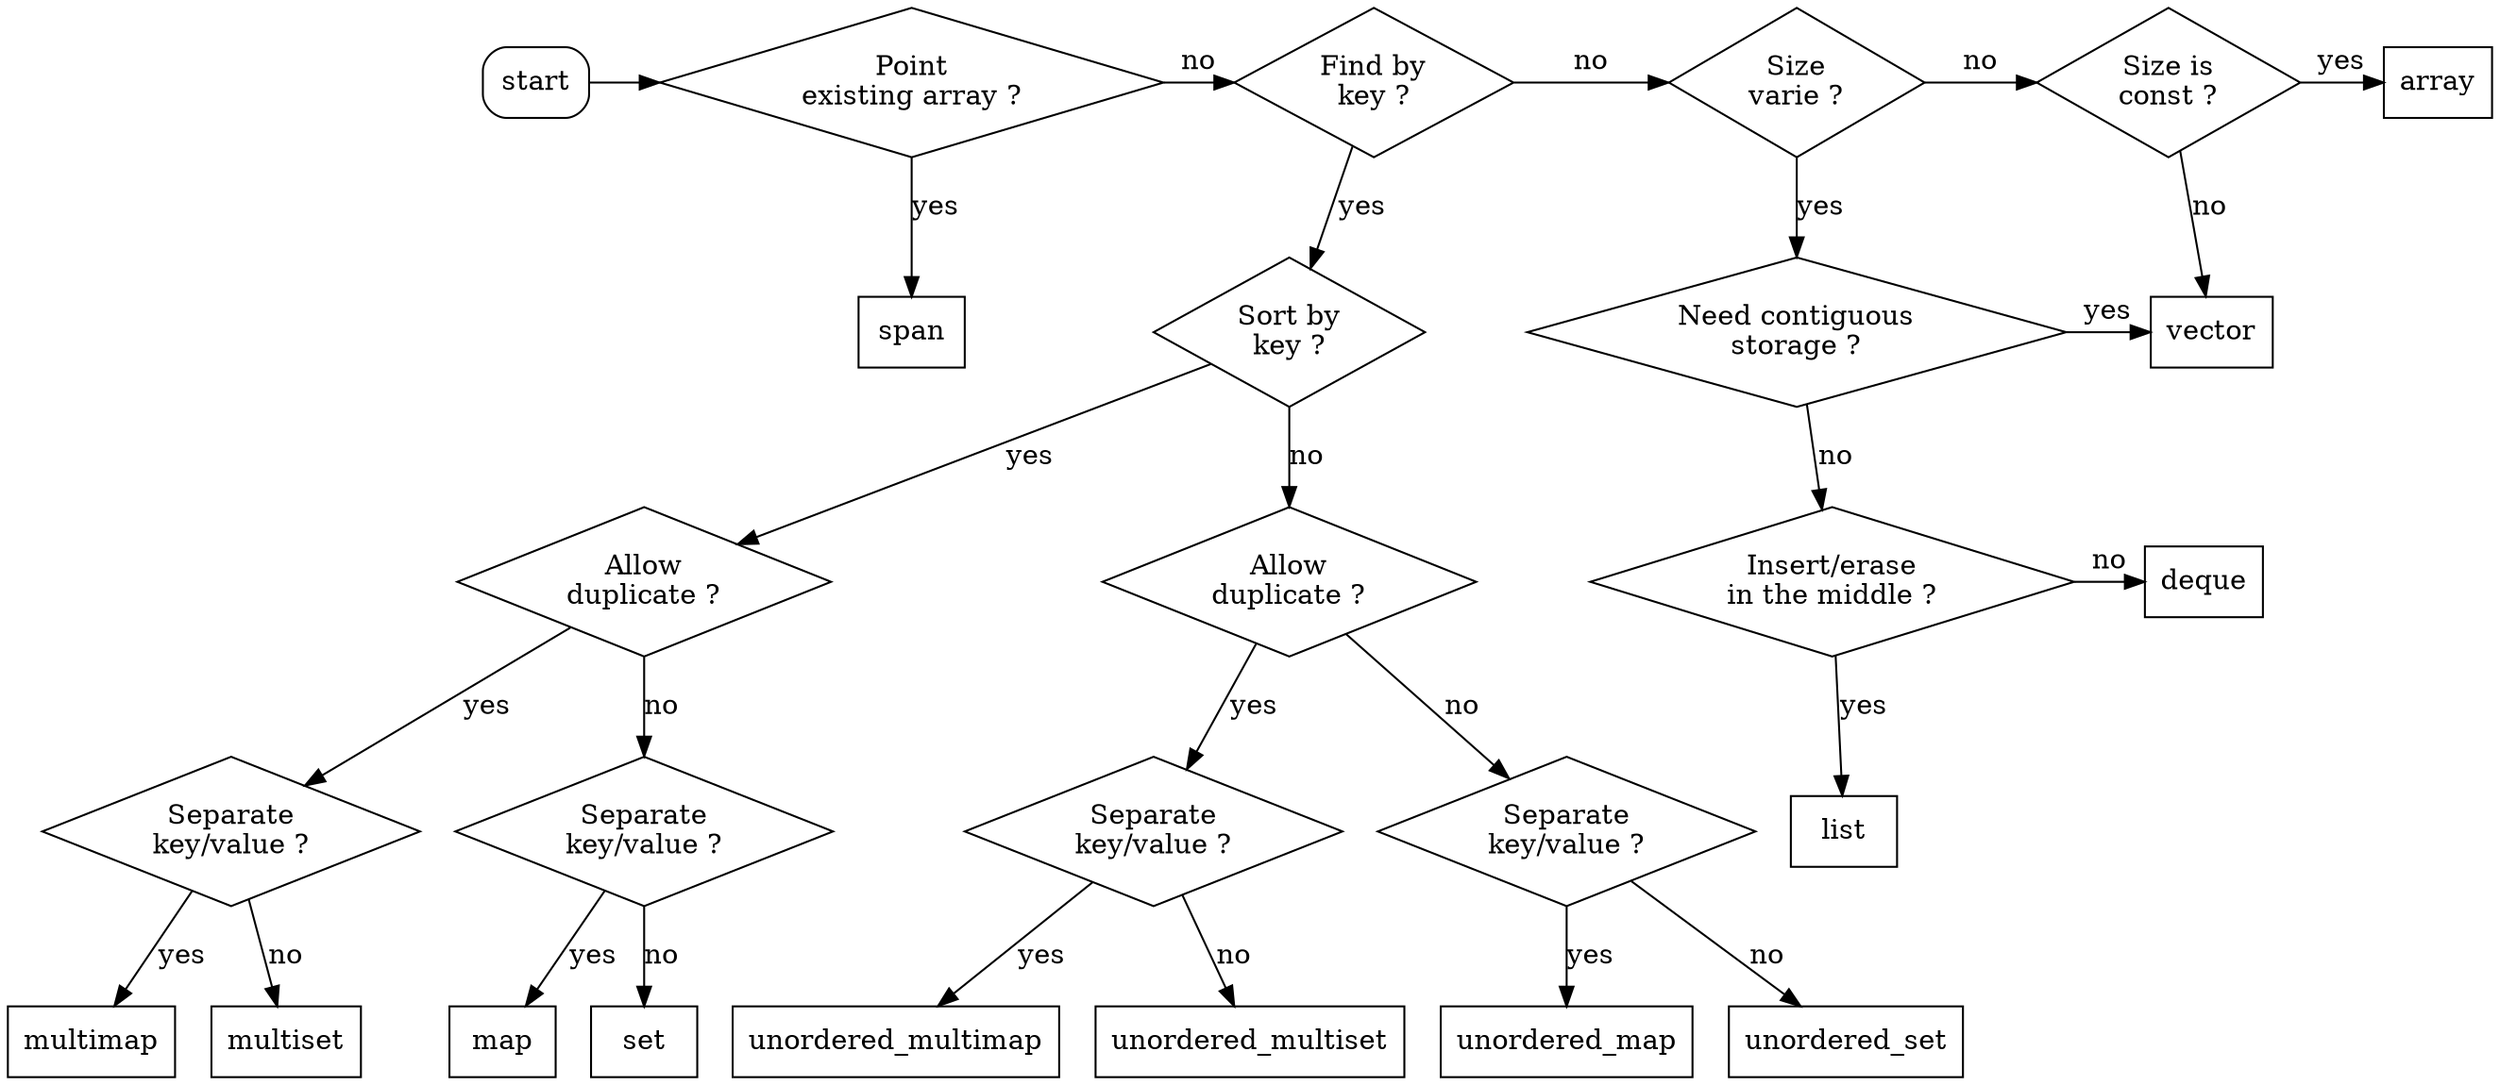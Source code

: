 digraph G {
  start[shape=box, style=rounded];

  {rank = same; fbk; pea; start; sv; sc; array;}
  pea[shape=diamond, label="Point\nexisting array ?"]

  sbk[shape=diamond, label="Sort by\nkey ?"];
  fbk[shape=diamond, label="Find by\nkey ?"];

  {rank = same; ncs; vector;}
  ncs[shape=diamond, label="Need contiguous\nstorage ?"];

  sv[shape=diamond, label="Size\nvarie ?"];
  sc[shape=diamond, label="Size is\nconst ?"];

  {rank = same; ieim; deque;}
  ieim[shape=diamond, label="Insert/erase\nin the middle ?"];

  ad1[shape=diamond, label="Allow\nduplicate ?"];
  ad2[shape=diamond, label="Allow\nduplicate ?"];
  skv11[shape=diamond, label="Separate\nkey/value ?"];
  skv12[shape=diamond, label="Separate\nkey/value ?"];
  skv21[shape=diamond, label="Separate\nkey/value ?"];
  skv22[shape=diamond, label="Separate\nkey/value ?"];

  ad1 -> skv11[label="yes"];
  ad1 -> skv12[label="no"];
  ad2 -> skv21[label="yes"];
  ad2 -> skv22[label="no"];

  skv11 -> multimap[label="yes"];
  skv11 -> multiset[label="no"];
  skv12 -> map[label="yes"];
  skv12 -> set[label="no"];
  skv21 -> unordered_multimap[label="yes"];
  skv21 -> unordered_multiset[label="no"];
  skv22 -> unordered_map[label="yes"];
  skv22 -> unordered_set[label="no"];

  vector[shape=box];
  array[shape=box];
  list[shape=box];
  deque[shape=box];
  span[shape=box];
  map[shape=box];
  set[shape=box];
  multimap[shape=box];
  multiset[shape=box];
  unordered_map[shape=box];
  unordered_set[shape=box];
  unordered_multimap[shape=box];
  unordered_multiset[shape=box];

  start -> pea;

  pea -> span[label="yes"];
  pea -> fbk[label="no"];

  /*oii -> sbk[label="no"];
  oii -> lifo[label="yes"];*/

  fbk -> sbk[label="yes"];
  fbk -> sv[label="no"];

  sv -> ncs[label="yes"];
  sv -> sc[label="no"];

  ncs -> vector[label="yes"];
  ncs -> ieim[label="no"];

  ieim -> list[label="yes"];
  ieim -> deque[label="no"];

  sc -> array[label="yes"];
  sc -> vector[label="no"];

  sbk -> ad1[label="yes"];
  sbk -> ad2[label="no"];
}
